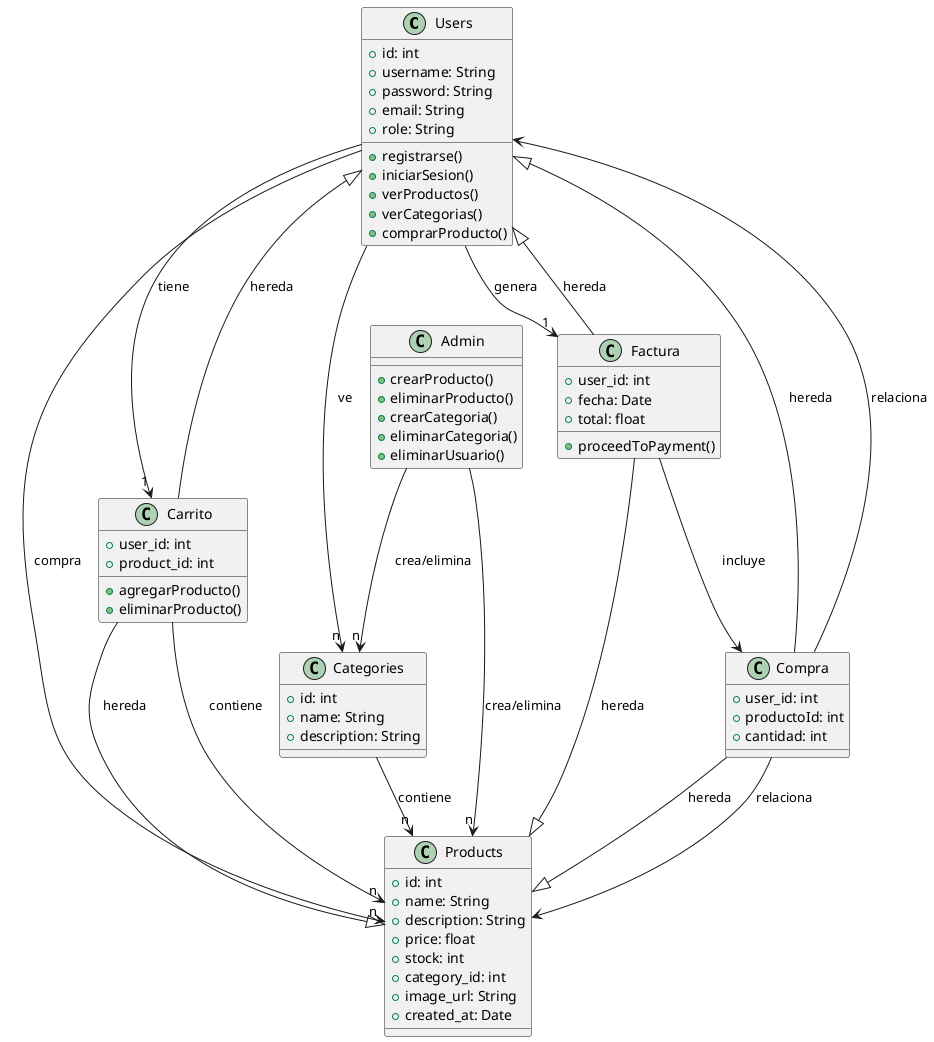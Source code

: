 @startuml
class Users {
    +id: int
    +username: String
    +password: String
    +email: String
    +role: String
    +registrarse()
    +iniciarSesion()
    +verProductos()
    +verCategorias()
    +comprarProducto()
}

class Admin {
    +crearProducto()
    +eliminarProducto()
    +crearCategoria()
    +eliminarCategoria()
    +eliminarUsuario()
}

class Products {
    +id: int
    +name: String
    +description: String
    +price: float
    +stock: int
    +category_id: int
    +image_url: String
    +created_at: Date
}

class Categories {
    +id: int
    +name: String
    +description: String
}

class Carrito {
    +user_id: int
    +product_id: int
    +agregarProducto()
    +eliminarProducto()
}

class Factura {
    +user_id: int
    +fecha: Date
    +total: float
    +proceedToPayment()
}

class Compra {
    +user_id: int
    +productoId: int
    +cantidad: int
}

Users --> "1" Carrito : tiene
Users --> "1" Factura : genera
Users --> "n" Products : compra
Users --> "n" Categories : ve
Admin --> "n" Products : crea/elimina
Admin --> "n" Categories : crea/elimina
Carrito --|> Users : hereda
Carrito --|> Products : hereda
Categories --> "n" Products : contiene
Carrito --> "n" Products : contiene
Compra --|> Users : hereda
Compra --|> Products : hereda
Compra --> Products : relaciona
Compra --> Users : relaciona
Factura --|> Users : hereda
Factura --|> Products : hereda
Factura --> Compra : incluye
@enduml